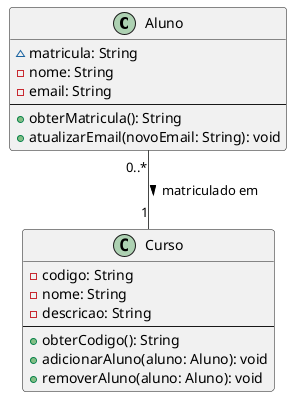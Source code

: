 @startuml

!theme vibrant

class Aluno {
  ~matricula: String
  -nome: String
  -email: String
  --
  +obterMatricula(): String
  +atualizarEmail(novoEmail: String): void
}

class Curso {
  -codigo: String
  -nome: String
  -descricao: String
  --
  +obterCodigo(): String
  +adicionarAluno(aluno: Aluno): void
  +removerAluno(aluno: Aluno): void
}

Aluno "0..*" -- "1" Curso : matriculado em >

@enduml